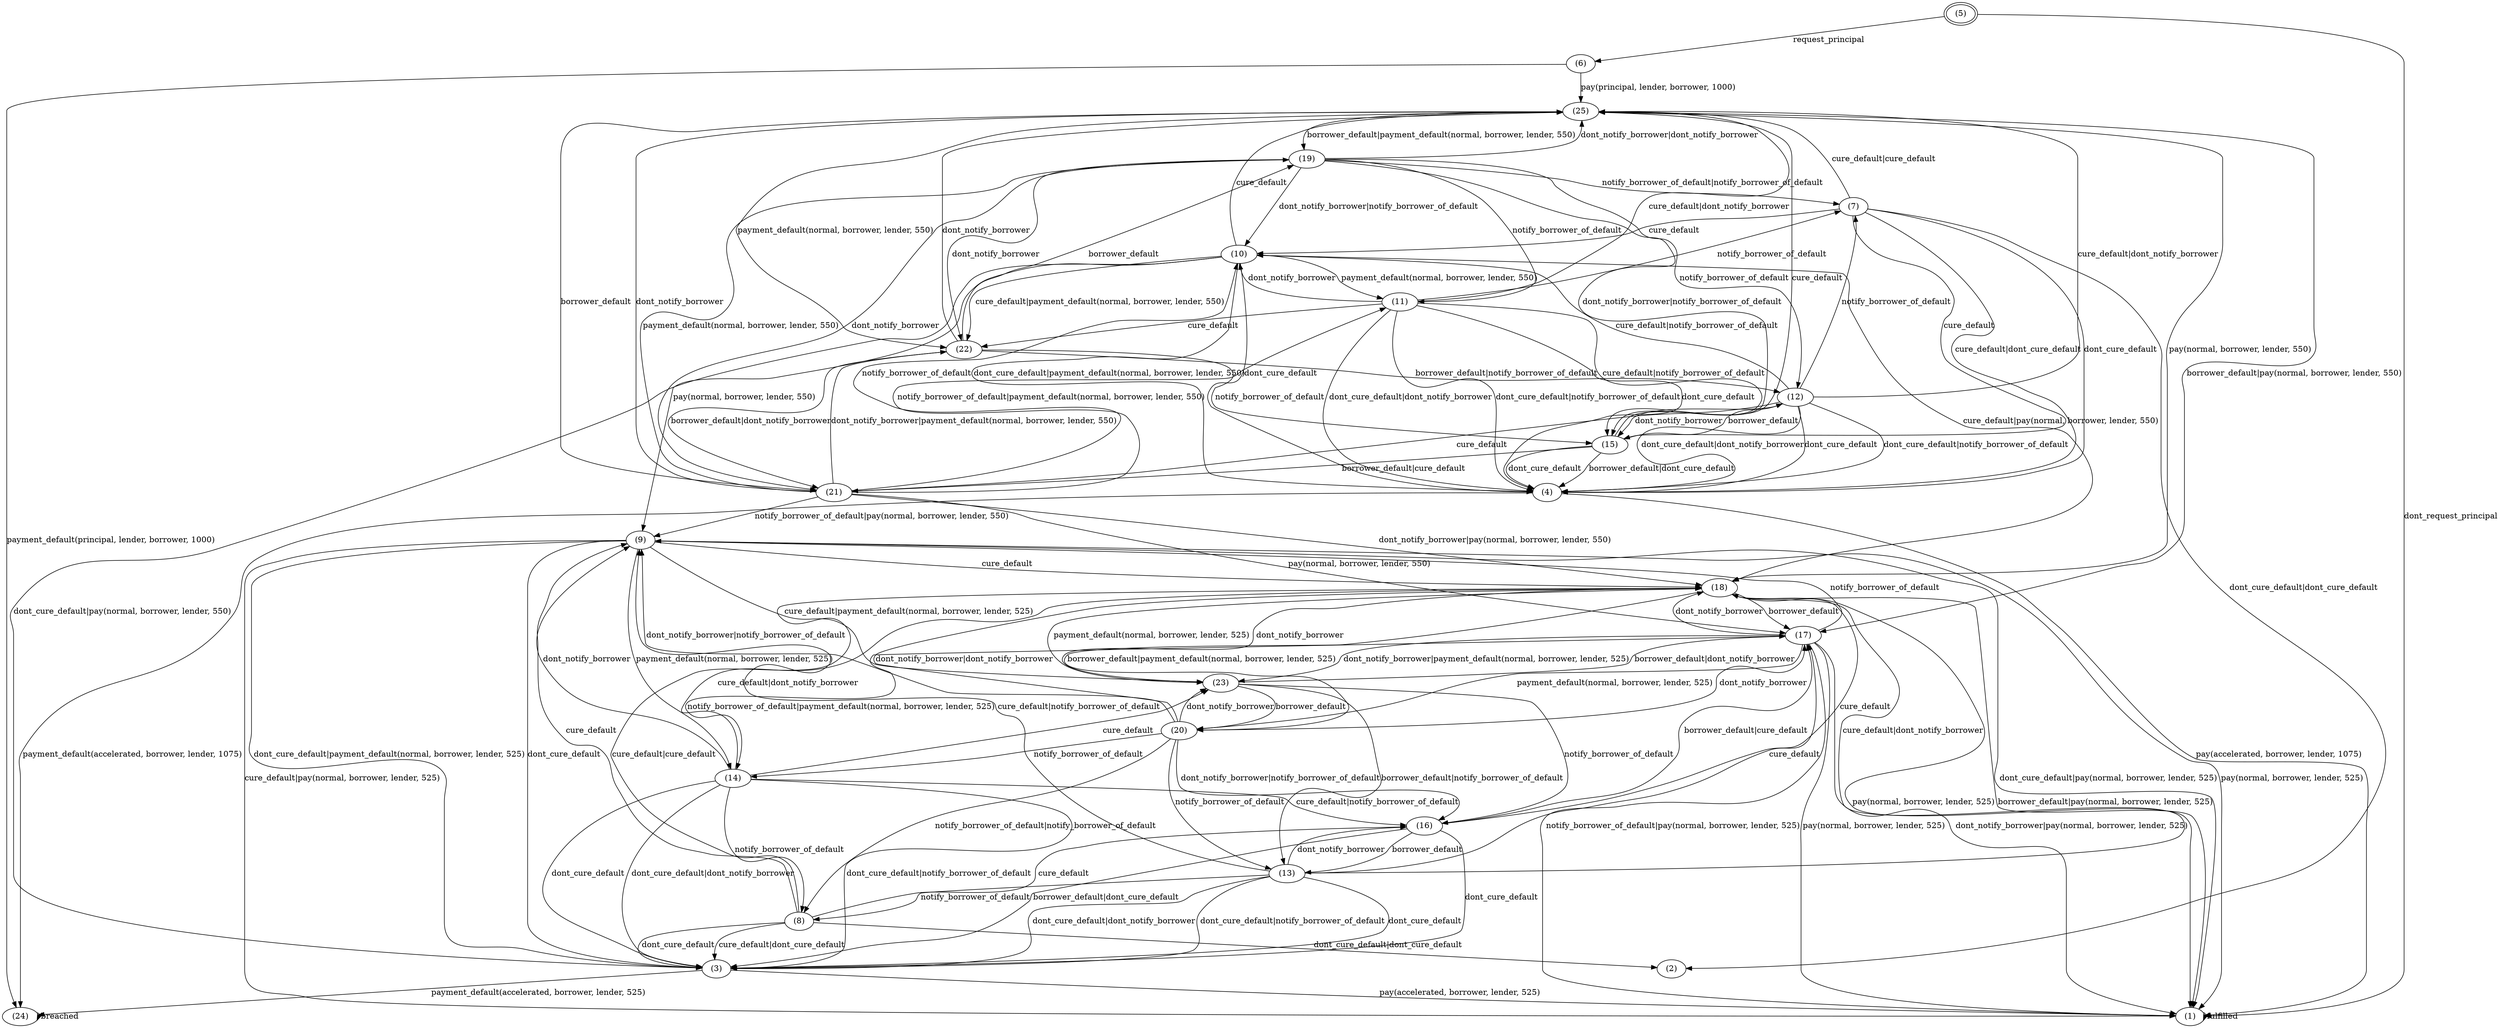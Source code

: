 digraph G {
center = TRUE;
mclimit = 10.0;
nodesep = 0.05;
node [ width=0.25, height=0.25, label="" ];
s4 [ peripheries=2 ];
s0 [label="(19)"];
s1 [label="(2)"];
s2 [label="(4)"];
s3 [label="(3)"];
s4 [label="(5)"];
s5 [label="(6)"];
s6 [label="(1)"];
s7 [label="(8)"];
s8 [label="(7)"];
s9 [label="(10)"];
s10 [label="(16)"];
s11 [label="(15)"];
s12 [label="(9)"];
s13 [label="(25)"];
s14 [label="(21)"];
s15 [label="(11)"];
s16 [label="(12)"];
s17 [label="(22)"];
s18 [label="(13)"];
s19 [label="(24)"];
s20 [label="(18)"];
s21 [label="(17)"];
s22 [label="(14)"];
s23 [label="(20)"];
s24 [label="(23)"];
s23->s24[label="dont_notify_borrower"];
s23->s21[label="dont_notify_borrower"];
s23->s18[label="notify_borrower_of_default"];
s23->s22[label="notify_borrower_of_default"];
s23->s20[label="dont_notify_borrower|dont_notify_borrower"];
s23->s10[label="dont_notify_borrower|notify_borrower_of_default"];
s23->s12[label="dont_notify_borrower|notify_borrower_of_default"];
s23->s7[label="notify_borrower_of_default|notify_borrower_of_default"];
s0->s14[label="dont_notify_borrower"];
s0->s17[label="dont_notify_borrower"];
s0->s15[label="notify_borrower_of_default"];
s0->s16[label="notify_borrower_of_default"];
s0->s13[label="dont_notify_borrower|dont_notify_borrower"];
s0->s9[label="dont_notify_borrower|notify_borrower_of_default"];
s0->s11[label="dont_notify_borrower|notify_borrower_of_default"];
s0->s8[label="notify_borrower_of_default|notify_borrower_of_default"];
s21->s6[label="pay(normal, borrower, lender, 525)"];
s21->s23[label="payment_default(normal, borrower, lender, 525)"];
s21->s6[label="dont_notify_borrower|pay(normal, borrower, lender, 525)"];
s21->s6[label="notify_borrower_of_default|pay(normal, borrower, lender, 525)"];
s21->s24[label="dont_notify_borrower|payment_default(normal, borrower, lender, 525)"];
s21->s22[label="notify_borrower_of_default|payment_default(normal, borrower, lender, 525)"];
s21->s20[label="dont_notify_borrower"];
s21->s12[label="notify_borrower_of_default"];
s19->s19[label="breached"];
s24->s23[label="borrower_default"];
s24->s20[label="dont_notify_borrower"];
s24->s10[label="notify_borrower_of_default"];
s24->s21[label="borrower_default|dont_notify_borrower"];
s24->s18[label="borrower_default|notify_borrower_of_default"];
s17->s0[label="borrower_default"];
s17->s13[label="dont_notify_borrower"];
s17->s11[label="notify_borrower_of_default"];
s17->s14[label="borrower_default|dont_notify_borrower"];
s17->s16[label="borrower_default|notify_borrower_of_default"];
s20->s6[label="borrower_default|pay(normal, borrower, lender, 525)"];
s20->s6[label="pay(normal, borrower, lender, 525)"];
s20->s21[label="borrower_default"];
s20->s23[label="borrower_default|payment_default(normal, borrower, lender, 525)"];
s20->s24[label="payment_default(normal, borrower, lender, 525)"];
s16->s14[label="cure_default"];
s16->s11[label="dont_notify_borrower"];
s16->s8[label="notify_borrower_of_default"];
s16->s9[label="cure_default|notify_borrower_of_default"];
s16->s13[label="cure_default|dont_notify_borrower"];
s16->s2[label="dont_cure_default|dont_notify_borrower"];
s16->s2[label="dont_cure_default|notify_borrower_of_default"];
s16->s2[label="dont_cure_default"];
s22->s24[label="cure_default"];
s22->s12[label="dont_notify_borrower"];
s22->s7[label="notify_borrower_of_default"];
s22->s10[label="cure_default|notify_borrower_of_default"];
s22->s20[label="cure_default|dont_notify_borrower"];
s22->s3[label="dont_cure_default|dont_notify_borrower"];
s22->s3[label="dont_cure_default|notify_borrower_of_default"];
s22->s3[label="dont_cure_default"];
s15->s9[label="dont_notify_borrower"];
s15->s17[label="cure_default"];
s15->s8[label="notify_borrower_of_default"];
s15->s11[label="cure_default|notify_borrower_of_default"];
s15->s13[label="cure_default|dont_notify_borrower"];
s15->s2[label="dont_cure_default|dont_notify_borrower"];
s15->s2[label="dont_cure_default|notify_borrower_of_default"];
s15->s2[label="dont_cure_default"];
s18->s21[label="cure_default"];
s18->s10[label="dont_notify_borrower"];
s18->s7[label="notify_borrower_of_default"];
s18->s12[label="cure_default|notify_borrower_of_default"];
s18->s20[label="cure_default|dont_notify_borrower"];
s18->s3[label="dont_cure_default|dont_notify_borrower"];
s18->s3[label="dont_cure_default|notify_borrower_of_default"];
s18->s3[label="dont_cure_default"];
s14->s21[label="pay(normal, borrower, lender, 550)"];
s14->s0[label="payment_default(normal, borrower, lender, 550)"];
s14->s13[label="dont_notify_borrower"];
s14->s9[label="notify_borrower_of_default"];
s14->s20[label="dont_notify_borrower|pay(normal, borrower, lender, 550)"];
s14->s12[label="notify_borrower_of_default|pay(normal, borrower, lender, 550)"];
s14->s17[label="dont_notify_borrower|payment_default(normal, borrower, lender, 550)"];
s14->s15[label="notify_borrower_of_default|payment_default(normal, borrower, lender, 550)"];
s13->s20[label="pay(normal, borrower, lender, 550)"];
s13->s21[label="borrower_default|pay(normal, borrower, lender, 550)"];
s13->s0[label="borrower_default|payment_default(normal, borrower, lender, 550)"];
s13->s14[label="borrower_default"];
s13->s17[label="payment_default(normal, borrower, lender, 550)"];
s12->s3[label="dont_cure_default|payment_default(normal, borrower, lender, 525)"];
s12->s24[label="cure_default|payment_default(normal, borrower, lender, 525)"];
s12->s6[label="dont_cure_default|pay(normal, borrower, lender, 525)"];
s12->s6[label="cure_default|pay(normal, borrower, lender, 525)"];
s12->s20[label="cure_default"];
s12->s6[label="pay(normal, borrower, lender, 525)"];
s12->s22[label="payment_default(normal, borrower, lender, 525)"];
s12->s3[label="dont_cure_default"];
s11->s14[label="borrower_default|cure_default"];
s11->s2[label="borrower_default|dont_cure_default"];
s11->s13[label="cure_default"];
s11->s16[label="borrower_default"];
s11->s2[label="dont_cure_default"];
s10->s3[label="borrower_default|dont_cure_default"];
s10->s21[label="borrower_default|cure_default"];
s10->s20[label="cure_default"];
s10->s18[label="borrower_default"];
s10->s3[label="dont_cure_default"];
s9->s2[label="dont_cure_default|payment_default(normal, borrower, lender, 550)"];
s9->s17[label="cure_default|payment_default(normal, borrower, lender, 550)"];
s9->s3[label="dont_cure_default|pay(normal, borrower, lender, 550)"];
s9->s20[label="cure_default|pay(normal, borrower, lender, 550)"];
s9->s12[label="pay(normal, borrower, lender, 550)"];
s9->s13[label="cure_default"];
s9->s15[label="payment_default(normal, borrower, lender, 550)"];
s9->s2[label="dont_cure_default"];
s8->s1[label="dont_cure_default|dont_cure_default"];
s8->s13[label="cure_default|cure_default"];
s8->s2[label="cure_default|dont_cure_default"];
s8->s11[label="cure_default"];
s8->s9[label="cure_default"];
s8->s2[label="dont_cure_default"];
s7->s1[label="dont_cure_default|dont_cure_default"];
s7->s3[label="cure_default|dont_cure_default"];
s7->s20[label="cure_default|cure_default"];
s7->s12[label="cure_default"];
s7->s10[label="cure_default"];
s7->s3[label="dont_cure_default"];
s6->s6[label="fulfilled"];
s5->s13[label="pay(principal, lender, borrower, 1000)"];
s5->s19[label="payment_default(principal, lender, borrower, 1000)"];
s4->s5[label="request_principal"];
s4->s6[label="dont_request_principal"];
s3->s19[label="payment_default(accelerated, borrower, lender, 525)"];
s3->s6[label="pay(accelerated, borrower, lender, 525)"];
s2->s19[label="payment_default(accelerated, borrower, lender, 1075)"];
s2->s6[label="pay(accelerated, borrower, lender, 1075)"];
}

